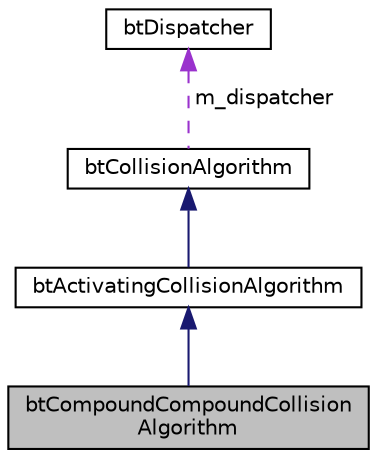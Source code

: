 digraph "btCompoundCompoundCollisionAlgorithm"
{
  edge [fontname="Helvetica",fontsize="10",labelfontname="Helvetica",labelfontsize="10"];
  node [fontname="Helvetica",fontsize="10",shape=record];
  Node1 [label="btCompoundCompoundCollision\lAlgorithm",height=0.2,width=0.4,color="black", fillcolor="grey75", style="filled", fontcolor="black"];
  Node2 -> Node1 [dir="back",color="midnightblue",fontsize="10",style="solid",fontname="Helvetica"];
  Node2 [label="btActivatingCollisionAlgorithm",height=0.2,width=0.4,color="black", fillcolor="white", style="filled",URL="$classbt_activating_collision_algorithm.html",tooltip="This class is not enabled yet (work-in-progress) to more aggressively activate objects. "];
  Node3 -> Node2 [dir="back",color="midnightblue",fontsize="10",style="solid",fontname="Helvetica"];
  Node3 [label="btCollisionAlgorithm",height=0.2,width=0.4,color="black", fillcolor="white", style="filled",URL="$classbt_collision_algorithm.html"];
  Node4 -> Node3 [dir="back",color="darkorchid3",fontsize="10",style="dashed",label=" m_dispatcher" ,fontname="Helvetica"];
  Node4 [label="btDispatcher",height=0.2,width=0.4,color="black", fillcolor="white", style="filled",URL="$classbt_dispatcher.html"];
}
